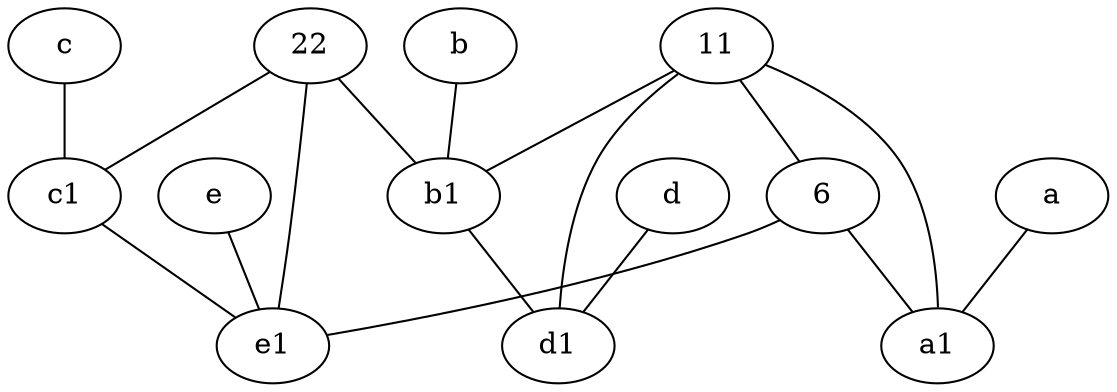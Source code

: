 graph {
	node [labelfontsize=50]
	c1 [labelfontsize=50 pos="4.5,3!"]
	a1 [labelfontsize=50 pos="8,3!"]
	a [labelfontsize=50 pos="8,2!"]
	11 [labelfontsize=50]
	d1 [labelfontsize=50 pos="3,5!"]
	d [labelfontsize=50 pos="2,5!"]
	e [labelfontsize=50 pos="7,9!"]
	b1 [labelfontsize=50 pos="9,4!"]
	22 [labelfontsize=50]
	b [labelfontsize=50 pos="10,4!"]
	6 [labelfontsize=50]
	e1 [labelfontsize=50 pos="7,7!"]
	c [labelfontsize=50 pos="4.5,2!"]
	a -- a1
	b1 -- d1
	22 -- c1
	11 -- 6
	11 -- d1
	22 -- e1
	22 -- b1
	11 -- a1
	b -- b1
	c1 -- e1
	d -- d1
	6 -- a1
	11 -- b1
	e -- e1
	6 -- e1
	c -- c1
}
